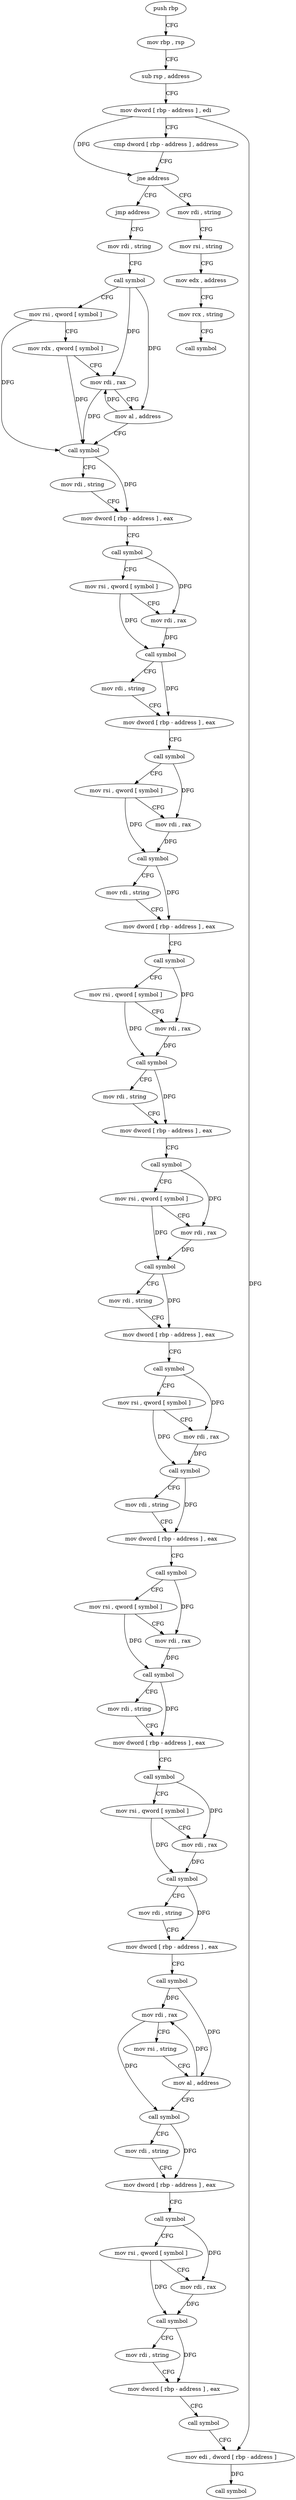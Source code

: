 digraph "func" {
"4199184" [label = "push rbp" ]
"4199185" [label = "mov rbp , rsp" ]
"4199188" [label = "sub rsp , address" ]
"4199192" [label = "mov dword [ rbp - address ] , edi" ]
"4199195" [label = "cmp dword [ rbp - address ] , address" ]
"4199199" [label = "jne address" ]
"4199210" [label = "mov rdi , string" ]
"4199205" [label = "jmp address" ]
"4199220" [label = "mov rsi , string" ]
"4199230" [label = "mov edx , address" ]
"4199235" [label = "mov rcx , string" ]
"4199245" [label = "call symbol" ]
"4199250" [label = "mov rdi , string" ]
"4199260" [label = "call symbol" ]
"4199265" [label = "mov rsi , qword [ symbol ]" ]
"4199273" [label = "mov rdx , qword [ symbol ]" ]
"4199281" [label = "mov rdi , rax" ]
"4199284" [label = "mov al , address" ]
"4199286" [label = "call symbol" ]
"4199291" [label = "mov rdi , string" ]
"4199301" [label = "mov dword [ rbp - address ] , eax" ]
"4199304" [label = "call symbol" ]
"4199309" [label = "mov rsi , qword [ symbol ]" ]
"4199317" [label = "mov rdi , rax" ]
"4199320" [label = "call symbol" ]
"4199325" [label = "mov rdi , string" ]
"4199335" [label = "mov dword [ rbp - address ] , eax" ]
"4199338" [label = "call symbol" ]
"4199343" [label = "mov rsi , qword [ symbol ]" ]
"4199351" [label = "mov rdi , rax" ]
"4199354" [label = "call symbol" ]
"4199359" [label = "mov rdi , string" ]
"4199369" [label = "mov dword [ rbp - address ] , eax" ]
"4199372" [label = "call symbol" ]
"4199377" [label = "mov rsi , qword [ symbol ]" ]
"4199385" [label = "mov rdi , rax" ]
"4199388" [label = "call symbol" ]
"4199393" [label = "mov rdi , string" ]
"4199403" [label = "mov dword [ rbp - address ] , eax" ]
"4199406" [label = "call symbol" ]
"4199411" [label = "mov rsi , qword [ symbol ]" ]
"4199419" [label = "mov rdi , rax" ]
"4199422" [label = "call symbol" ]
"4199427" [label = "mov rdi , string" ]
"4199437" [label = "mov dword [ rbp - address ] , eax" ]
"4199440" [label = "call symbol" ]
"4199445" [label = "mov rsi , qword [ symbol ]" ]
"4199453" [label = "mov rdi , rax" ]
"4199456" [label = "call symbol" ]
"4199461" [label = "mov rdi , string" ]
"4199471" [label = "mov dword [ rbp - address ] , eax" ]
"4199474" [label = "call symbol" ]
"4199479" [label = "mov rsi , qword [ symbol ]" ]
"4199487" [label = "mov rdi , rax" ]
"4199490" [label = "call symbol" ]
"4199495" [label = "mov rdi , string" ]
"4199505" [label = "mov dword [ rbp - address ] , eax" ]
"4199508" [label = "call symbol" ]
"4199513" [label = "mov rsi , qword [ symbol ]" ]
"4199521" [label = "mov rdi , rax" ]
"4199524" [label = "call symbol" ]
"4199529" [label = "mov rdi , string" ]
"4199539" [label = "mov dword [ rbp - address ] , eax" ]
"4199542" [label = "call symbol" ]
"4199547" [label = "mov rdi , rax" ]
"4199550" [label = "mov rsi , string" ]
"4199560" [label = "mov al , address" ]
"4199562" [label = "call symbol" ]
"4199567" [label = "mov rdi , string" ]
"4199577" [label = "mov dword [ rbp - address ] , eax" ]
"4199580" [label = "call symbol" ]
"4199585" [label = "mov rsi , qword [ symbol ]" ]
"4199593" [label = "mov rdi , rax" ]
"4199596" [label = "call symbol" ]
"4199601" [label = "mov rdi , string" ]
"4199611" [label = "mov dword [ rbp - address ] , eax" ]
"4199614" [label = "call symbol" ]
"4199619" [label = "mov edi , dword [ rbp - address ]" ]
"4199622" [label = "call symbol" ]
"4199184" -> "4199185" [ label = "CFG" ]
"4199185" -> "4199188" [ label = "CFG" ]
"4199188" -> "4199192" [ label = "CFG" ]
"4199192" -> "4199195" [ label = "CFG" ]
"4199192" -> "4199199" [ label = "DFG" ]
"4199192" -> "4199619" [ label = "DFG" ]
"4199195" -> "4199199" [ label = "CFG" ]
"4199199" -> "4199210" [ label = "CFG" ]
"4199199" -> "4199205" [ label = "CFG" ]
"4199210" -> "4199220" [ label = "CFG" ]
"4199205" -> "4199250" [ label = "CFG" ]
"4199220" -> "4199230" [ label = "CFG" ]
"4199230" -> "4199235" [ label = "CFG" ]
"4199235" -> "4199245" [ label = "CFG" ]
"4199250" -> "4199260" [ label = "CFG" ]
"4199260" -> "4199265" [ label = "CFG" ]
"4199260" -> "4199281" [ label = "DFG" ]
"4199260" -> "4199284" [ label = "DFG" ]
"4199265" -> "4199273" [ label = "CFG" ]
"4199265" -> "4199286" [ label = "DFG" ]
"4199273" -> "4199281" [ label = "CFG" ]
"4199273" -> "4199286" [ label = "DFG" ]
"4199281" -> "4199284" [ label = "CFG" ]
"4199281" -> "4199286" [ label = "DFG" ]
"4199284" -> "4199286" [ label = "CFG" ]
"4199284" -> "4199281" [ label = "DFG" ]
"4199286" -> "4199291" [ label = "CFG" ]
"4199286" -> "4199301" [ label = "DFG" ]
"4199291" -> "4199301" [ label = "CFG" ]
"4199301" -> "4199304" [ label = "CFG" ]
"4199304" -> "4199309" [ label = "CFG" ]
"4199304" -> "4199317" [ label = "DFG" ]
"4199309" -> "4199317" [ label = "CFG" ]
"4199309" -> "4199320" [ label = "DFG" ]
"4199317" -> "4199320" [ label = "DFG" ]
"4199320" -> "4199325" [ label = "CFG" ]
"4199320" -> "4199335" [ label = "DFG" ]
"4199325" -> "4199335" [ label = "CFG" ]
"4199335" -> "4199338" [ label = "CFG" ]
"4199338" -> "4199343" [ label = "CFG" ]
"4199338" -> "4199351" [ label = "DFG" ]
"4199343" -> "4199351" [ label = "CFG" ]
"4199343" -> "4199354" [ label = "DFG" ]
"4199351" -> "4199354" [ label = "DFG" ]
"4199354" -> "4199359" [ label = "CFG" ]
"4199354" -> "4199369" [ label = "DFG" ]
"4199359" -> "4199369" [ label = "CFG" ]
"4199369" -> "4199372" [ label = "CFG" ]
"4199372" -> "4199377" [ label = "CFG" ]
"4199372" -> "4199385" [ label = "DFG" ]
"4199377" -> "4199385" [ label = "CFG" ]
"4199377" -> "4199388" [ label = "DFG" ]
"4199385" -> "4199388" [ label = "DFG" ]
"4199388" -> "4199393" [ label = "CFG" ]
"4199388" -> "4199403" [ label = "DFG" ]
"4199393" -> "4199403" [ label = "CFG" ]
"4199403" -> "4199406" [ label = "CFG" ]
"4199406" -> "4199411" [ label = "CFG" ]
"4199406" -> "4199419" [ label = "DFG" ]
"4199411" -> "4199419" [ label = "CFG" ]
"4199411" -> "4199422" [ label = "DFG" ]
"4199419" -> "4199422" [ label = "DFG" ]
"4199422" -> "4199427" [ label = "CFG" ]
"4199422" -> "4199437" [ label = "DFG" ]
"4199427" -> "4199437" [ label = "CFG" ]
"4199437" -> "4199440" [ label = "CFG" ]
"4199440" -> "4199445" [ label = "CFG" ]
"4199440" -> "4199453" [ label = "DFG" ]
"4199445" -> "4199453" [ label = "CFG" ]
"4199445" -> "4199456" [ label = "DFG" ]
"4199453" -> "4199456" [ label = "DFG" ]
"4199456" -> "4199461" [ label = "CFG" ]
"4199456" -> "4199471" [ label = "DFG" ]
"4199461" -> "4199471" [ label = "CFG" ]
"4199471" -> "4199474" [ label = "CFG" ]
"4199474" -> "4199479" [ label = "CFG" ]
"4199474" -> "4199487" [ label = "DFG" ]
"4199479" -> "4199487" [ label = "CFG" ]
"4199479" -> "4199490" [ label = "DFG" ]
"4199487" -> "4199490" [ label = "DFG" ]
"4199490" -> "4199495" [ label = "CFG" ]
"4199490" -> "4199505" [ label = "DFG" ]
"4199495" -> "4199505" [ label = "CFG" ]
"4199505" -> "4199508" [ label = "CFG" ]
"4199508" -> "4199513" [ label = "CFG" ]
"4199508" -> "4199521" [ label = "DFG" ]
"4199513" -> "4199521" [ label = "CFG" ]
"4199513" -> "4199524" [ label = "DFG" ]
"4199521" -> "4199524" [ label = "DFG" ]
"4199524" -> "4199529" [ label = "CFG" ]
"4199524" -> "4199539" [ label = "DFG" ]
"4199529" -> "4199539" [ label = "CFG" ]
"4199539" -> "4199542" [ label = "CFG" ]
"4199542" -> "4199547" [ label = "DFG" ]
"4199542" -> "4199560" [ label = "DFG" ]
"4199547" -> "4199550" [ label = "CFG" ]
"4199547" -> "4199562" [ label = "DFG" ]
"4199550" -> "4199560" [ label = "CFG" ]
"4199560" -> "4199562" [ label = "CFG" ]
"4199560" -> "4199547" [ label = "DFG" ]
"4199562" -> "4199567" [ label = "CFG" ]
"4199562" -> "4199577" [ label = "DFG" ]
"4199567" -> "4199577" [ label = "CFG" ]
"4199577" -> "4199580" [ label = "CFG" ]
"4199580" -> "4199585" [ label = "CFG" ]
"4199580" -> "4199593" [ label = "DFG" ]
"4199585" -> "4199593" [ label = "CFG" ]
"4199585" -> "4199596" [ label = "DFG" ]
"4199593" -> "4199596" [ label = "DFG" ]
"4199596" -> "4199601" [ label = "CFG" ]
"4199596" -> "4199611" [ label = "DFG" ]
"4199601" -> "4199611" [ label = "CFG" ]
"4199611" -> "4199614" [ label = "CFG" ]
"4199614" -> "4199619" [ label = "CFG" ]
"4199619" -> "4199622" [ label = "DFG" ]
}
